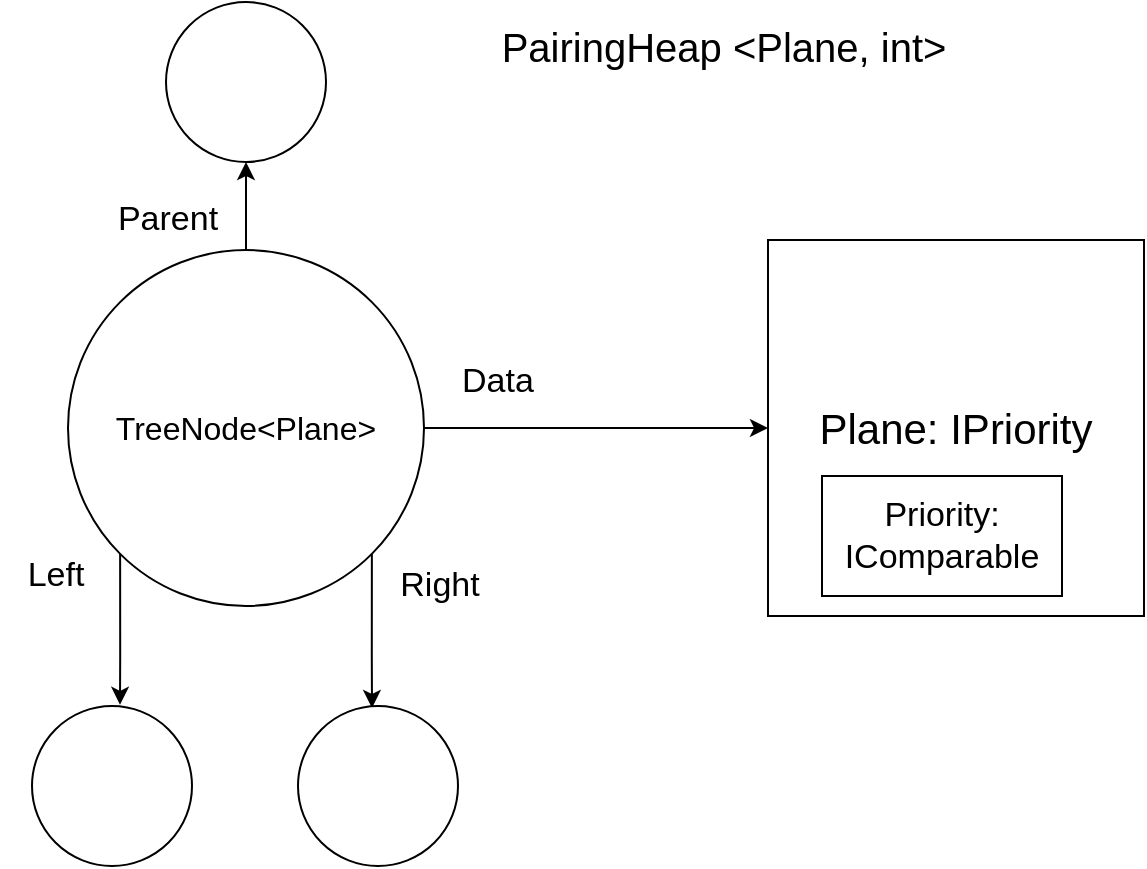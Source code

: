 <mxfile version="12.1.7" type="device" pages="1"><diagram id="c-dgD-o4NBsDQSeVRZxw" name="Page-1"><mxGraphModel dx="984" dy="534" grid="0" gridSize="10" guides="1" tooltips="1" connect="1" arrows="1" fold="1" page="1" pageScale="1" pageWidth="827" pageHeight="1169" math="0" shadow="0"><root><mxCell id="0"/><mxCell id="1" parent="0"/><mxCell id="XOP57sqNMoASUxDqirlw-32" style="edgeStyle=orthogonalEdgeStyle;rounded=0;orthogonalLoop=1;jettySize=auto;html=1;exitX=1;exitY=0.5;exitDx=0;exitDy=0;entryX=0;entryY=0.5;entryDx=0;entryDy=0;" edge="1" parent="1" source="XOP57sqNMoASUxDqirlw-30" target="XOP57sqNMoASUxDqirlw-31"><mxGeometry relative="1" as="geometry"/></mxCell><mxCell id="XOP57sqNMoASUxDqirlw-34" style="edgeStyle=orthogonalEdgeStyle;rounded=0;orthogonalLoop=1;jettySize=auto;html=1;exitX=0.5;exitY=0;exitDx=0;exitDy=0;" edge="1" parent="1" source="XOP57sqNMoASUxDqirlw-30"><mxGeometry relative="1" as="geometry"><mxPoint x="186" y="90" as="targetPoint"/></mxGeometry></mxCell><mxCell id="XOP57sqNMoASUxDqirlw-36" style="edgeStyle=orthogonalEdgeStyle;rounded=0;orthogonalLoop=1;jettySize=auto;html=1;exitX=0;exitY=1;exitDx=0;exitDy=0;" edge="1" parent="1" source="XOP57sqNMoASUxDqirlw-30"><mxGeometry relative="1" as="geometry"><mxPoint x="123" y="361.4" as="targetPoint"/></mxGeometry></mxCell><mxCell id="XOP57sqNMoASUxDqirlw-38" style="edgeStyle=orthogonalEdgeStyle;rounded=0;orthogonalLoop=1;jettySize=auto;html=1;exitX=1;exitY=1;exitDx=0;exitDy=0;" edge="1" parent="1" source="XOP57sqNMoASUxDqirlw-30"><mxGeometry relative="1" as="geometry"><mxPoint x="249" y="363" as="targetPoint"/></mxGeometry></mxCell><mxCell id="XOP57sqNMoASUxDqirlw-30" value="&lt;font style=&quot;font-size: 16px&quot;&gt;TreeNode&amp;lt;Plane&amp;gt;&lt;/font&gt;" style="ellipse;whiteSpace=wrap;html=1;aspect=fixed;" vertex="1" parent="1"><mxGeometry x="97" y="134" width="178" height="178" as="geometry"/></mxCell><mxCell id="XOP57sqNMoASUxDqirlw-31" value="&lt;font style=&quot;font-size: 21px&quot;&gt;Plane: IPriority&lt;/font&gt;" style="whiteSpace=wrap;html=1;aspect=fixed;" vertex="1" parent="1"><mxGeometry x="447" y="129" width="188" height="188" as="geometry"/></mxCell><mxCell id="XOP57sqNMoASUxDqirlw-33" value="&lt;font style=&quot;font-size: 17px&quot;&gt;Data&lt;/font&gt;" style="text;html=1;strokeColor=none;fillColor=none;align=center;verticalAlign=middle;whiteSpace=wrap;rounded=0;" vertex="1" parent="1"><mxGeometry x="292" y="190" width="40" height="20" as="geometry"/></mxCell><mxCell id="XOP57sqNMoASUxDqirlw-35" value="&lt;font style=&quot;font-size: 17px&quot;&gt;Parent&lt;/font&gt;" style="text;html=1;strokeColor=none;fillColor=none;align=center;verticalAlign=middle;whiteSpace=wrap;rounded=0;" vertex="1" parent="1"><mxGeometry x="119" y="109" width="56" height="20" as="geometry"/></mxCell><mxCell id="XOP57sqNMoASUxDqirlw-37" value="&lt;font style=&quot;font-size: 17px&quot;&gt;Left&lt;/font&gt;" style="text;html=1;strokeColor=none;fillColor=none;align=center;verticalAlign=middle;whiteSpace=wrap;rounded=0;" vertex="1" parent="1"><mxGeometry x="63" y="287" width="56" height="20" as="geometry"/></mxCell><mxCell id="XOP57sqNMoASUxDqirlw-39" value="&lt;font style=&quot;font-size: 17px&quot;&gt;Right&lt;/font&gt;" style="text;html=1;strokeColor=none;fillColor=none;align=center;verticalAlign=middle;whiteSpace=wrap;rounded=0;" vertex="1" parent="1"><mxGeometry x="255" y="292" width="56" height="20" as="geometry"/></mxCell><mxCell id="XOP57sqNMoASUxDqirlw-40" value="" style="ellipse;whiteSpace=wrap;html=1;aspect=fixed;" vertex="1" parent="1"><mxGeometry x="79" y="362" width="80" height="80" as="geometry"/></mxCell><mxCell id="XOP57sqNMoASUxDqirlw-41" value="" style="ellipse;whiteSpace=wrap;html=1;aspect=fixed;" vertex="1" parent="1"><mxGeometry x="212" y="362" width="80" height="80" as="geometry"/></mxCell><mxCell id="XOP57sqNMoASUxDqirlw-42" value="" style="ellipse;whiteSpace=wrap;html=1;aspect=fixed;" vertex="1" parent="1"><mxGeometry x="146" y="10" width="80" height="80" as="geometry"/></mxCell><mxCell id="XOP57sqNMoASUxDqirlw-43" value="&lt;font style=&quot;font-size: 17px&quot;&gt;Priority: IComparable&lt;/font&gt;" style="rounded=0;whiteSpace=wrap;html=1;" vertex="1" parent="1"><mxGeometry x="474" y="247" width="120" height="60" as="geometry"/></mxCell><mxCell id="XOP57sqNMoASUxDqirlw-44" value="&lt;font style=&quot;font-size: 20px&quot;&gt;&lt;font style=&quot;font-size: 20px&quot;&gt;PairingHeap &amp;lt;Plane, i&lt;/font&gt;nt&amp;gt;&lt;/font&gt;" style="text;html=1;strokeColor=none;fillColor=none;align=center;verticalAlign=middle;whiteSpace=wrap;rounded=0;" vertex="1" parent="1"><mxGeometry x="312" y="21.5" width="226" height="20" as="geometry"/></mxCell></root></mxGraphModel></diagram></mxfile>